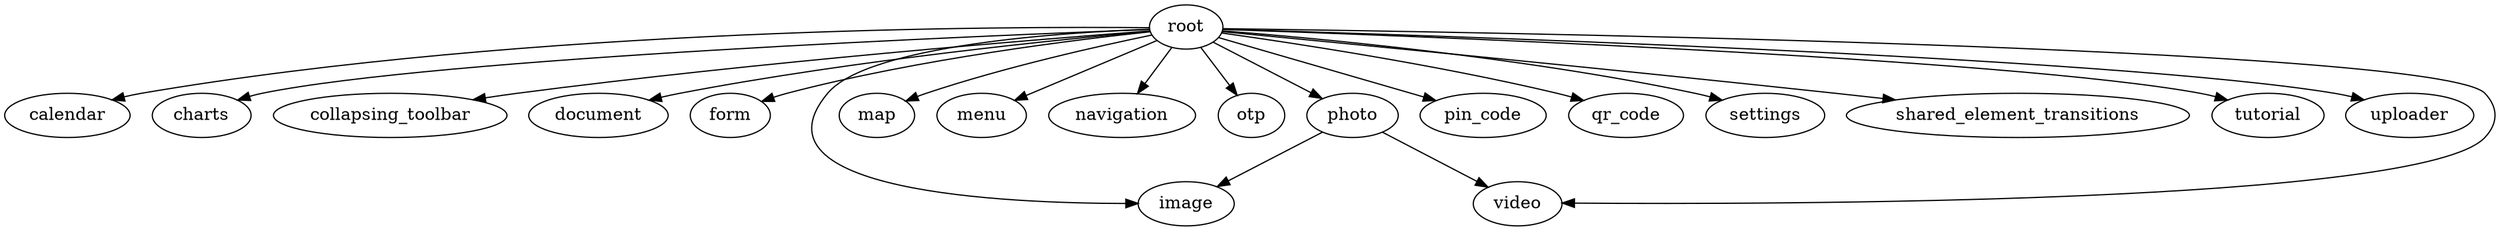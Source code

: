 digraph {
calendar
charts
collapsing_toolbar
document
form
image
map
menu
navigation
otp
photo
pin_code
qr_code
root
settings
shared_element_transitions
tutorial
uploader
video
photo -> image
photo -> video
root -> calendar
root -> charts
root -> collapsing_toolbar
root -> document
root -> form
root -> image
root -> map
root -> menu
root -> navigation
root -> otp
root -> photo
root -> pin_code
root -> qr_code
root -> settings
root -> shared_element_transitions
root -> tutorial
root -> uploader
root -> video
}
